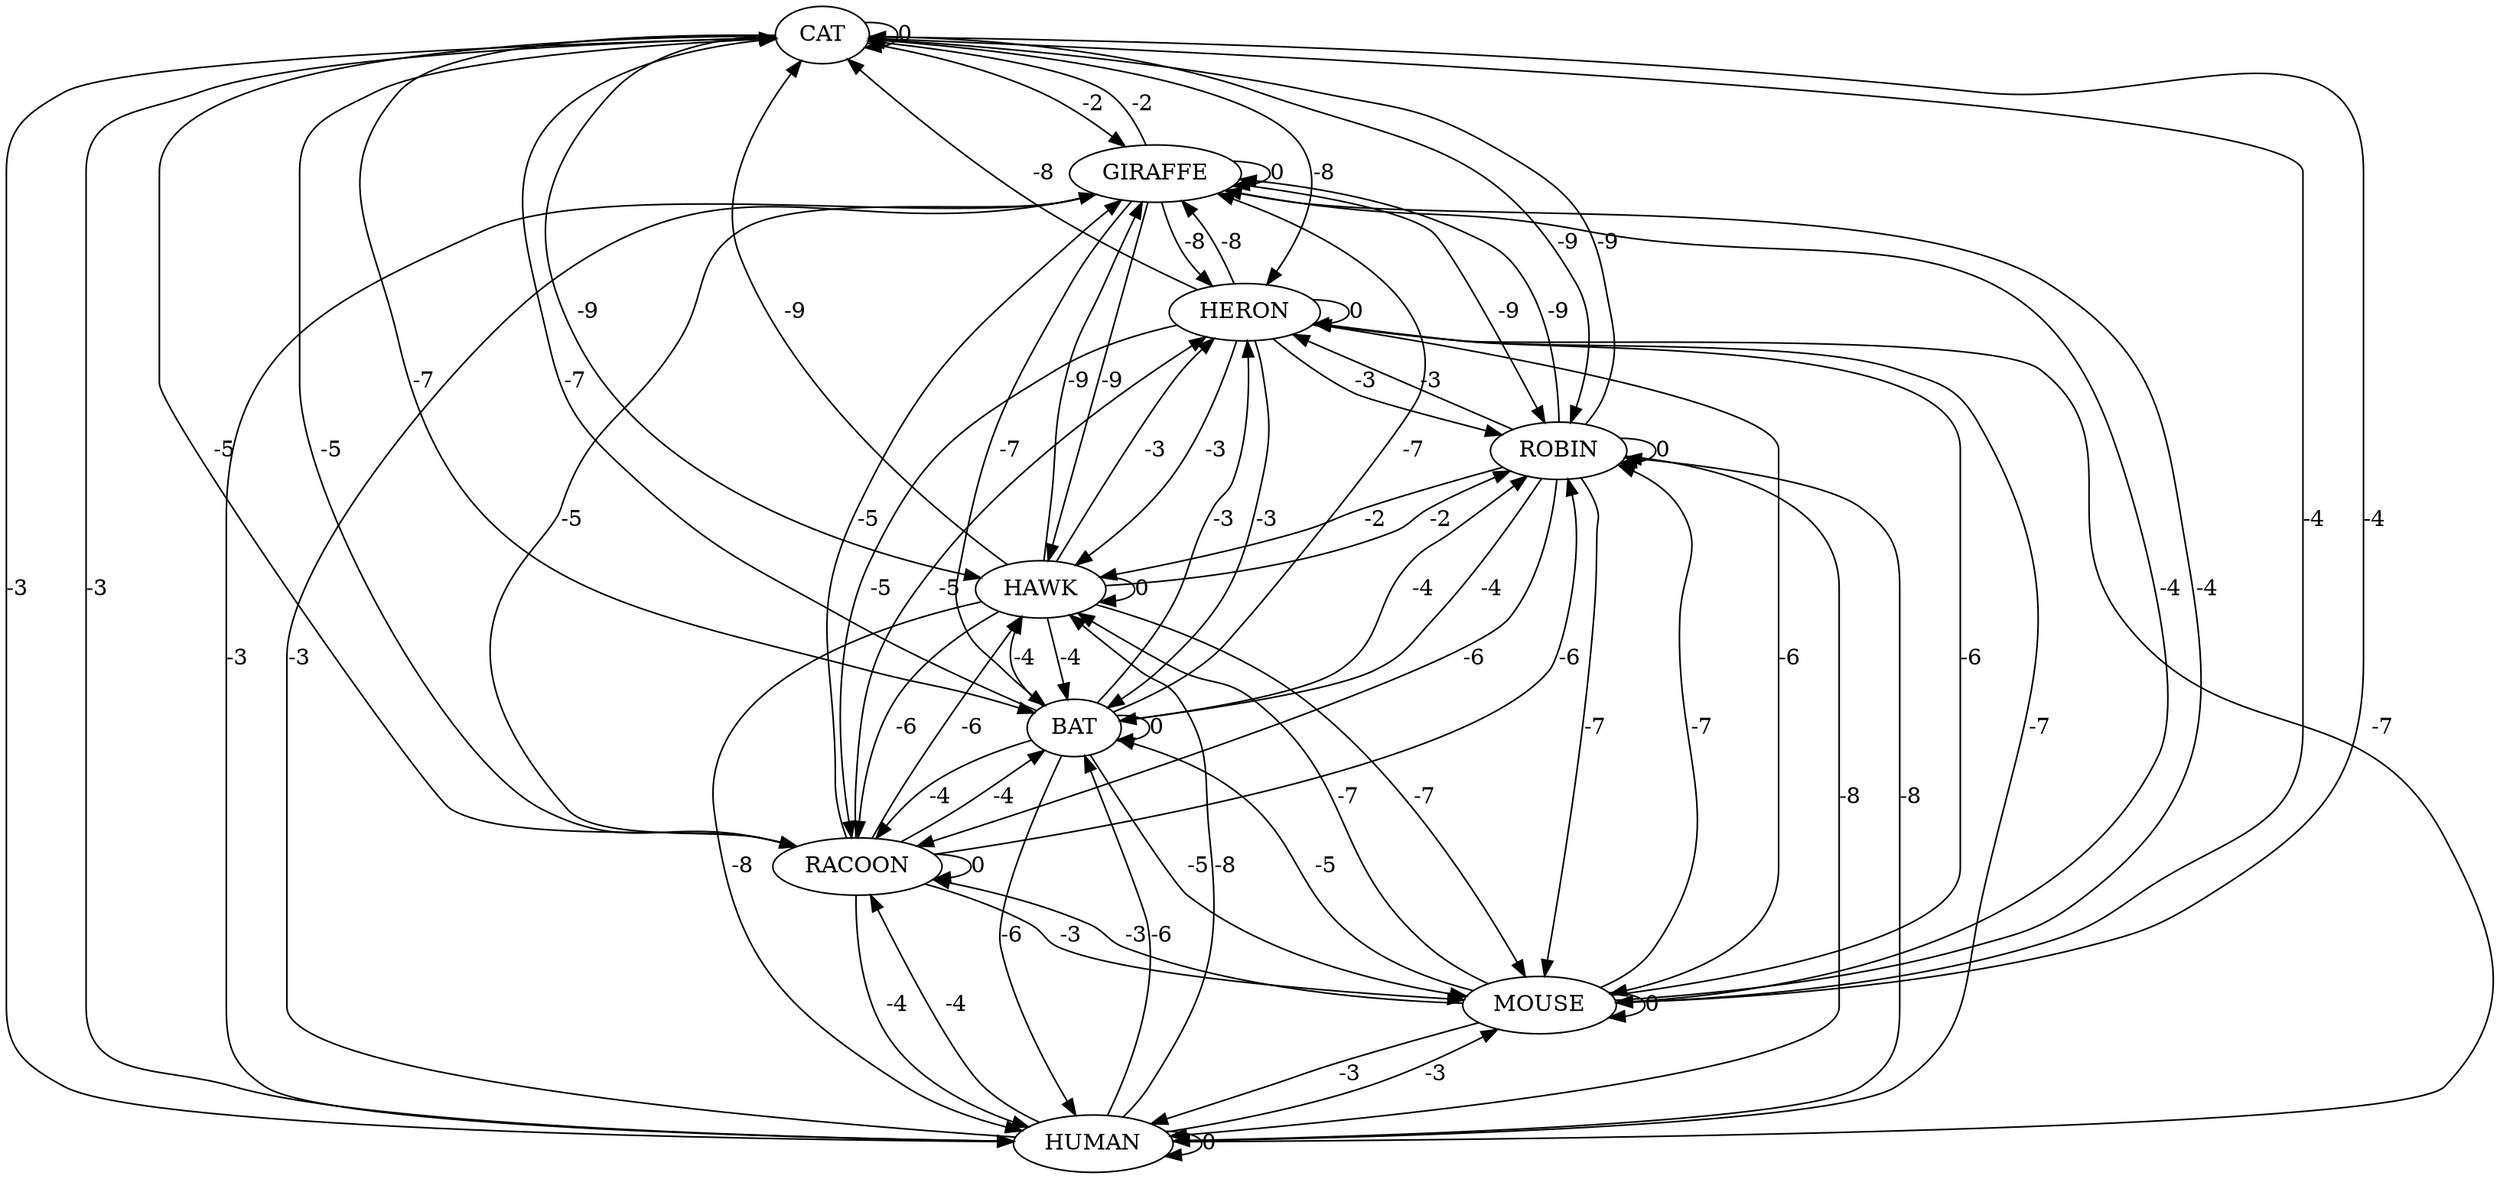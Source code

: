 digraph G {
  CAT -> CAT [label="0"];

  CAT -> GIRAFFE [label="-2"];

  CAT -> HUMAN [label="-3"];

  CAT -> MOUSE [label="-4"];

  CAT -> RACOON [label="-5"];

  CAT -> BAT [label="-7"];

  CAT -> HAWK [label="-9"];

  CAT -> ROBIN [label="-9"];

  CAT -> HERON [label="-8"];

  GIRAFFE -> CAT [label="-2"];

  GIRAFFE -> GIRAFFE [label="0"];

  GIRAFFE -> HUMAN [label="-3"];

  GIRAFFE -> MOUSE [label="-4"];

  GIRAFFE -> RACOON [label="-5"];

  GIRAFFE -> BAT [label="-7"];

  GIRAFFE -> HAWK [label="-9"];

  GIRAFFE -> ROBIN [label="-9"];

  GIRAFFE -> HERON [label="-8"];

  HUMAN -> CAT [label="-3"];

  HUMAN -> GIRAFFE [label="-3"];

  HUMAN -> HUMAN [label="0"];

  HUMAN -> MOUSE [label="-3"];

  HUMAN -> RACOON [label="-4"];

  HUMAN -> BAT [label="-6"];

  HUMAN -> HAWK [label="-8"];

  HUMAN -> ROBIN [label="-8"];

  HUMAN -> HERON [label="-7"];

  MOUSE -> CAT [label="-4"];

  MOUSE -> GIRAFFE [label="-4"];

  MOUSE -> HUMAN [label="-3"];

  MOUSE -> MOUSE [label="0"];

  MOUSE -> RACOON [label="-3"];

  MOUSE -> BAT [label="-5"];

  MOUSE -> HAWK [label="-7"];

  MOUSE -> ROBIN [label="-7"];

  MOUSE -> HERON [label="-6"];

  RACOON -> CAT [label="-5"];

  RACOON -> GIRAFFE [label="-5"];

  RACOON -> HUMAN [label="-4"];

  RACOON -> MOUSE [label="-3"];

  RACOON -> RACOON [label="0"];

  RACOON -> BAT [label="-4"];

  RACOON -> HAWK [label="-6"];

  RACOON -> ROBIN [label="-6"];

  RACOON -> HERON [label="-5"];

  BAT -> CAT [label="-7"];

  BAT -> GIRAFFE [label="-7"];

  BAT -> HUMAN [label="-6"];

  BAT -> MOUSE [label="-5"];

  BAT -> RACOON [label="-4"];

  BAT -> BAT [label="0"];

  BAT -> HAWK [label="-4"];

  BAT -> ROBIN [label="-4"];

  BAT -> HERON [label="-3"];

  HAWK -> CAT [label="-9"];

  HAWK -> GIRAFFE [label="-9"];

  HAWK -> HUMAN [label="-8"];

  HAWK -> MOUSE [label="-7"];

  HAWK -> RACOON [label="-6"];

  HAWK -> BAT [label="-4"];

  HAWK -> HAWK [label="0"];

  HAWK -> ROBIN [label="-2"];

  HAWK -> HERON [label="-3"];

  ROBIN -> CAT [label="-9"];

  ROBIN -> GIRAFFE [label="-9"];

  ROBIN -> HUMAN [label="-8"];

  ROBIN -> MOUSE [label="-7"];

  ROBIN -> RACOON [label="-6"];

  ROBIN -> BAT [label="-4"];

  ROBIN -> HAWK [label="-2"];

  ROBIN -> ROBIN [label="0"];

  ROBIN -> HERON [label="-3"];

  HERON -> CAT [label="-8"];

  HERON -> GIRAFFE [label="-8"];

  HERON -> HUMAN [label="-7"];

  HERON -> MOUSE [label="-6"];

  HERON -> RACOON [label="-5"];

  HERON -> BAT [label="-3"];

  HERON -> HAWK [label="-3"];

  HERON -> ROBIN [label="-3"];

  HERON -> HERON [label="0"];


}